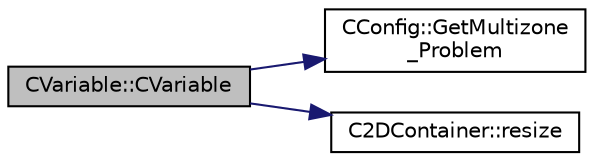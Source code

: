 digraph "CVariable::CVariable"
{
 // LATEX_PDF_SIZE
  edge [fontname="Helvetica",fontsize="10",labelfontname="Helvetica",labelfontsize="10"];
  node [fontname="Helvetica",fontsize="10",shape=record];
  rankdir="LR";
  Node1 [label="CVariable::CVariable",height=0.2,width=0.4,color="black", fillcolor="grey75", style="filled", fontcolor="black",tooltip=" "];
  Node1 -> Node2 [color="midnightblue",fontsize="10",style="solid",fontname="Helvetica"];
  Node2 [label="CConfig::GetMultizone\l_Problem",height=0.2,width=0.4,color="black", fillcolor="white", style="filled",URL="$classCConfig.html#abafdda03255a7f71a9701ded02f6d231",tooltip="Get whether the simulation we are running is a multizone simulation."];
  Node1 -> Node3 [color="midnightblue",fontsize="10",style="solid",fontname="Helvetica"];
  Node3 [label="C2DContainer::resize",height=0.2,width=0.4,color="black", fillcolor="white", style="filled",URL="$classC2DContainer.html#adefb48b593f76aa322e228fea8f76127",tooltip="Request a change of size."];
}
